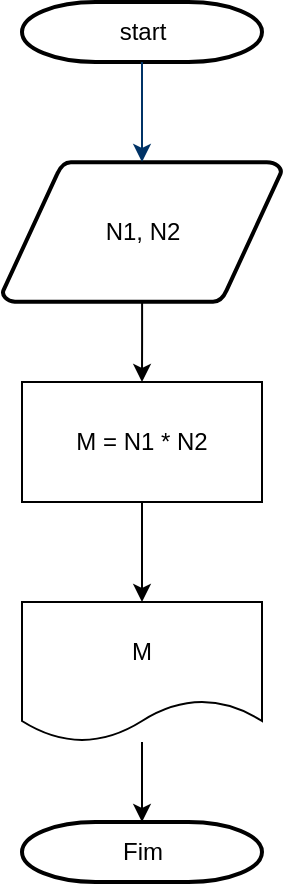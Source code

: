 <mxfile version="14.4.8" type="github" pages="3">
  <diagram id="6a731a19-8d31-9384-78a2-239565b7b9f0" name="Multiplicação">
    <mxGraphModel dx="1038" dy="548" grid="1" gridSize="10" guides="1" tooltips="1" connect="1" arrows="1" fold="1" page="1" pageScale="1" pageWidth="1169" pageHeight="827" background="#ffffff" math="0" shadow="0">
      <root>
        <mxCell id="0" />
        <mxCell id="1" parent="0" />
        <mxCell id="2" value="start" style="shape=mxgraph.flowchart.terminator;strokeWidth=2;gradientColor=none;gradientDirection=north;fontStyle=0;html=1;" parent="1" vertex="1">
          <mxGeometry x="260" y="60" width="120" height="30" as="geometry" />
        </mxCell>
        <mxCell id="Pfp0i943BFMsgFwnNq41-57" style="edgeStyle=orthogonalEdgeStyle;rounded=0;orthogonalLoop=1;jettySize=auto;html=1;entryX=0.5;entryY=0;entryDx=0;entryDy=0;" parent="1" source="3" target="Pfp0i943BFMsgFwnNq41-56" edge="1">
          <mxGeometry relative="1" as="geometry" />
        </mxCell>
        <mxCell id="3" value="N1, N2" style="shape=mxgraph.flowchart.data;strokeWidth=2;gradientColor=none;gradientDirection=north;fontStyle=0;html=1;" parent="1" vertex="1">
          <mxGeometry x="250.25" y="140" width="139.5" height="70" as="geometry" />
        </mxCell>
        <mxCell id="7" style="fontStyle=1;strokeColor=#003366;strokeWidth=1;html=1;" parent="1" source="2" target="3" edge="1">
          <mxGeometry relative="1" as="geometry" />
        </mxCell>
        <mxCell id="Pfp0i943BFMsgFwnNq41-59" style="edgeStyle=orthogonalEdgeStyle;rounded=0;orthogonalLoop=1;jettySize=auto;html=1;" parent="1" source="Pfp0i943BFMsgFwnNq41-56" edge="1">
          <mxGeometry relative="1" as="geometry">
            <mxPoint x="320" y="360" as="targetPoint" />
          </mxGeometry>
        </mxCell>
        <mxCell id="Pfp0i943BFMsgFwnNq41-56" value="M = N1 * N2" style="rounded=0;whiteSpace=wrap;html=1;" parent="1" vertex="1">
          <mxGeometry x="260" y="250" width="120" height="60" as="geometry" />
        </mxCell>
        <mxCell id="Pfp0i943BFMsgFwnNq41-63" style="edgeStyle=orthogonalEdgeStyle;rounded=0;orthogonalLoop=1;jettySize=auto;html=1;entryX=0.5;entryY=0;entryDx=0;entryDy=0;entryPerimeter=0;" parent="1" source="Pfp0i943BFMsgFwnNq41-60" target="Pfp0i943BFMsgFwnNq41-61" edge="1">
          <mxGeometry relative="1" as="geometry" />
        </mxCell>
        <mxCell id="Pfp0i943BFMsgFwnNq41-60" value="M" style="shape=document;whiteSpace=wrap;html=1;boundedLbl=1;" parent="1" vertex="1">
          <mxGeometry x="260" y="360" width="120" height="70" as="geometry" />
        </mxCell>
        <mxCell id="Pfp0i943BFMsgFwnNq41-61" value="Fim" style="shape=mxgraph.flowchart.terminator;strokeWidth=2;gradientColor=none;gradientDirection=north;fontStyle=0;html=1;" parent="1" vertex="1">
          <mxGeometry x="260" y="470" width="120" height="30" as="geometry" />
        </mxCell>
      </root>
    </mxGraphModel>
  </diagram>
  <diagram name="Divisão" id="ygEqHg5wEcWCvj0xcTkV">
    <mxGraphModel dx="1038" dy="548" grid="1" gridSize="10" guides="1" tooltips="1" connect="1" arrows="1" fold="1" page="1" pageScale="1" pageWidth="1169" pageHeight="827" background="#ffffff" math="0" shadow="0">
      <root>
        <mxCell id="oCjNb8fV11dQ1U74kwIK-0" />
        <mxCell id="oCjNb8fV11dQ1U74kwIK-1" parent="oCjNb8fV11dQ1U74kwIK-0" />
        <mxCell id="oCjNb8fV11dQ1U74kwIK-2" value="start" style="shape=mxgraph.flowchart.terminator;strokeWidth=2;gradientColor=none;gradientDirection=north;fontStyle=0;html=1;" parent="oCjNb8fV11dQ1U74kwIK-1" vertex="1">
          <mxGeometry x="260" y="60" width="120" height="30" as="geometry" />
        </mxCell>
        <mxCell id="oCjNb8fV11dQ1U74kwIK-15" style="edgeStyle=orthogonalEdgeStyle;rounded=0;orthogonalLoop=1;jettySize=auto;html=1;entryX=0.5;entryY=0;entryDx=0;entryDy=0;" parent="oCjNb8fV11dQ1U74kwIK-1" source="oCjNb8fV11dQ1U74kwIK-4" target="oCjNb8fV11dQ1U74kwIK-13" edge="1">
          <mxGeometry relative="1" as="geometry" />
        </mxCell>
        <mxCell id="oCjNb8fV11dQ1U74kwIK-4" value="N1, N2" style="shape=mxgraph.flowchart.data;strokeWidth=2;gradientColor=none;gradientDirection=north;fontStyle=0;html=1;" parent="oCjNb8fV11dQ1U74kwIK-1" vertex="1">
          <mxGeometry x="250.25" y="140" width="139.5" height="70" as="geometry" />
        </mxCell>
        <mxCell id="oCjNb8fV11dQ1U74kwIK-5" style="fontStyle=1;strokeColor=#003366;strokeWidth=1;html=1;" parent="oCjNb8fV11dQ1U74kwIK-1" source="oCjNb8fV11dQ1U74kwIK-2" target="oCjNb8fV11dQ1U74kwIK-4" edge="1">
          <mxGeometry relative="1" as="geometry" />
        </mxCell>
        <mxCell id="oCjNb8fV11dQ1U74kwIK-18" style="edgeStyle=orthogonalEdgeStyle;rounded=0;orthogonalLoop=1;jettySize=auto;html=1;entryX=0.5;entryY=0;entryDx=0;entryDy=0;" parent="oCjNb8fV11dQ1U74kwIK-1" source="oCjNb8fV11dQ1U74kwIK-9" target="oCjNb8fV11dQ1U74kwIK-11" edge="1">
          <mxGeometry relative="1" as="geometry" />
        </mxCell>
        <mxCell id="oCjNb8fV11dQ1U74kwIK-9" value="M = N1 / N2" style="rounded=0;whiteSpace=wrap;html=1;" parent="oCjNb8fV11dQ1U74kwIK-1" vertex="1">
          <mxGeometry x="260" y="384" width="120" height="60" as="geometry" />
        </mxCell>
        <mxCell id="oCjNb8fV11dQ1U74kwIK-19" style="edgeStyle=orthogonalEdgeStyle;rounded=0;orthogonalLoop=1;jettySize=auto;html=1;entryX=0.5;entryY=0;entryDx=0;entryDy=0;entryPerimeter=0;" parent="oCjNb8fV11dQ1U74kwIK-1" source="oCjNb8fV11dQ1U74kwIK-11" target="oCjNb8fV11dQ1U74kwIK-12" edge="1">
          <mxGeometry relative="1" as="geometry" />
        </mxCell>
        <mxCell id="oCjNb8fV11dQ1U74kwIK-11" value="M" style="shape=document;whiteSpace=wrap;html=1;boundedLbl=1;" parent="oCjNb8fV11dQ1U74kwIK-1" vertex="1">
          <mxGeometry x="260" y="490" width="120" height="70" as="geometry" />
        </mxCell>
        <mxCell id="oCjNb8fV11dQ1U74kwIK-12" value="Fim" style="shape=mxgraph.flowchart.terminator;strokeWidth=2;gradientColor=none;gradientDirection=north;fontStyle=0;html=1;" parent="oCjNb8fV11dQ1U74kwIK-1" vertex="1">
          <mxGeometry x="260" y="600" width="120" height="30" as="geometry" />
        </mxCell>
        <mxCell id="oCjNb8fV11dQ1U74kwIK-16" value="Sim" style="edgeStyle=orthogonalEdgeStyle;rounded=0;orthogonalLoop=1;jettySize=auto;html=1;entryX=0;entryY=0.5;entryDx=0;entryDy=0;entryPerimeter=0;" parent="oCjNb8fV11dQ1U74kwIK-1" source="oCjNb8fV11dQ1U74kwIK-13" target="oCjNb8fV11dQ1U74kwIK-12" edge="1">
          <mxGeometry relative="1" as="geometry">
            <mxPoint x="220" y="610" as="targetPoint" />
            <Array as="points">
              <mxPoint x="210" y="290" />
              <mxPoint x="210" y="615" />
            </Array>
          </mxGeometry>
        </mxCell>
        <mxCell id="oCjNb8fV11dQ1U74kwIK-17" value="Não" style="edgeStyle=orthogonalEdgeStyle;rounded=0;orthogonalLoop=1;jettySize=auto;html=1;" parent="oCjNb8fV11dQ1U74kwIK-1" source="oCjNb8fV11dQ1U74kwIK-13" edge="1">
          <mxGeometry relative="1" as="geometry">
            <mxPoint x="320" y="380" as="targetPoint" />
          </mxGeometry>
        </mxCell>
        <mxCell id="oCjNb8fV11dQ1U74kwIK-13" value="N2 = 0" style="rhombus;whiteSpace=wrap;html=1;" parent="oCjNb8fV11dQ1U74kwIK-1" vertex="1">
          <mxGeometry x="280" y="250" width="80" height="80" as="geometry" />
        </mxCell>
      </root>
    </mxGraphModel>
  </diagram>
  <diagram name="Média" id="VJ05Br8cp6USFe4sWtWP">
    <mxGraphModel dx="1221" dy="645" grid="1" gridSize="10" guides="1" tooltips="1" connect="1" arrows="1" fold="1" page="1" pageScale="1" pageWidth="1169" pageHeight="827" background="#ffffff" math="0" shadow="0">
      <root>
        <mxCell id="73_QkgSZjw9FUy9Zm1Kw-0" />
        <mxCell id="73_QkgSZjw9FUy9Zm1Kw-1" parent="73_QkgSZjw9FUy9Zm1Kw-0" />
        <mxCell id="73_QkgSZjw9FUy9Zm1Kw-2" value="start" style="shape=mxgraph.flowchart.terminator;strokeWidth=2;gradientColor=none;gradientDirection=north;fontStyle=0;html=1;" parent="73_QkgSZjw9FUy9Zm1Kw-1" vertex="1">
          <mxGeometry x="264.76" y="70" width="120" height="30" as="geometry" />
        </mxCell>
        <mxCell id="73_QkgSZjw9FUy9Zm1Kw-3" style="edgeStyle=orthogonalEdgeStyle;rounded=0;orthogonalLoop=1;jettySize=auto;html=1;entryX=0.5;entryY=0;entryDx=0;entryDy=0;" parent="73_QkgSZjw9FUy9Zm1Kw-1" source="73_QkgSZjw9FUy9Zm1Kw-4" edge="1">
          <mxGeometry relative="1" as="geometry">
            <mxPoint x="324.76" y="250" as="targetPoint" />
          </mxGeometry>
        </mxCell>
        <mxCell id="73_QkgSZjw9FUy9Zm1Kw-4" value="N1, N2, N3" style="shape=mxgraph.flowchart.data;strokeWidth=2;gradientColor=none;gradientDirection=north;fontStyle=0;html=1;" parent="73_QkgSZjw9FUy9Zm1Kw-1" vertex="1">
          <mxGeometry x="255.01" y="140" width="139.5" height="70" as="geometry" />
        </mxCell>
        <mxCell id="73_QkgSZjw9FUy9Zm1Kw-5" style="fontStyle=1;strokeColor=#003366;strokeWidth=1;html=1;" parent="73_QkgSZjw9FUy9Zm1Kw-1" target="73_QkgSZjw9FUy9Zm1Kw-4" edge="1">
          <mxGeometry relative="1" as="geometry">
            <mxPoint x="325" y="100" as="sourcePoint" />
          </mxGeometry>
        </mxCell>
        <mxCell id="RKZ1OAsUx2W25jvuUVdd-6" style="edgeStyle=orthogonalEdgeStyle;rounded=0;orthogonalLoop=1;jettySize=auto;html=1;entryX=0.5;entryY=0;entryDx=0;entryDy=0;" parent="73_QkgSZjw9FUy9Zm1Kw-1" source="73_QkgSZjw9FUy9Zm1Kw-7" target="RKZ1OAsUx2W25jvuUVdd-0" edge="1">
          <mxGeometry relative="1" as="geometry" />
        </mxCell>
        <mxCell id="73_QkgSZjw9FUy9Zm1Kw-7" value="M = (N1 + N2 + N3) / 3" style="rounded=0;whiteSpace=wrap;html=1;" parent="73_QkgSZjw9FUy9Zm1Kw-1" vertex="1">
          <mxGeometry x="254.51" y="250" width="140" height="70" as="geometry" />
        </mxCell>
        <mxCell id="RKZ1OAsUx2W25jvuUVdd-5" style="edgeStyle=orthogonalEdgeStyle;rounded=0;orthogonalLoop=1;jettySize=auto;html=1;entryX=1;entryY=0.5;entryDx=0;entryDy=0;entryPerimeter=0;" parent="73_QkgSZjw9FUy9Zm1Kw-1" source="73_QkgSZjw9FUy9Zm1Kw-9" target="73_QkgSZjw9FUy9Zm1Kw-10" edge="1">
          <mxGeometry relative="1" as="geometry">
            <Array as="points">
              <mxPoint x="504.75" y="665" />
            </Array>
          </mxGeometry>
        </mxCell>
        <mxCell id="73_QkgSZjw9FUy9Zm1Kw-9" value="Aprovado" style="shape=document;whiteSpace=wrap;html=1;boundedLbl=1;" parent="73_QkgSZjw9FUy9Zm1Kw-1" vertex="1">
          <mxGeometry x="444.75" y="405" width="120" height="70" as="geometry" />
        </mxCell>
        <mxCell id="73_QkgSZjw9FUy9Zm1Kw-10" value="Fim" style="shape=mxgraph.flowchart.terminator;strokeWidth=2;gradientColor=none;gradientDirection=north;fontStyle=0;html=1;" parent="73_QkgSZjw9FUy9Zm1Kw-1" vertex="1">
          <mxGeometry x="264.75" y="650" width="120" height="30" as="geometry" />
        </mxCell>
        <mxCell id="RKZ1OAsUx2W25jvuUVdd-2" value="Não" style="edgeStyle=orthogonalEdgeStyle;rounded=0;orthogonalLoop=1;jettySize=auto;html=1;entryX=1;entryY=0.5;entryDx=0;entryDy=0;" parent="73_QkgSZjw9FUy9Zm1Kw-1" source="RKZ1OAsUx2W25jvuUVdd-0" target="RKZ1OAsUx2W25jvuUVdd-1" edge="1">
          <mxGeometry relative="1" as="geometry" />
        </mxCell>
        <mxCell id="RKZ1OAsUx2W25jvuUVdd-3" value="Sim" style="edgeStyle=orthogonalEdgeStyle;rounded=0;orthogonalLoop=1;jettySize=auto;html=1;entryX=0;entryY=0.5;entryDx=0;entryDy=0;" parent="73_QkgSZjw9FUy9Zm1Kw-1" source="RKZ1OAsUx2W25jvuUVdd-0" target="73_QkgSZjw9FUy9Zm1Kw-9" edge="1">
          <mxGeometry relative="1" as="geometry" />
        </mxCell>
        <mxCell id="RKZ1OAsUx2W25jvuUVdd-0" value="M &amp;gt; = 7" style="rhombus;whiteSpace=wrap;html=1;" parent="73_QkgSZjw9FUy9Zm1Kw-1" vertex="1">
          <mxGeometry x="264.38" y="390" width="120.25" height="100" as="geometry" />
        </mxCell>
        <mxCell id="RKZ1OAsUx2W25jvuUVdd-4" style="edgeStyle=orthogonalEdgeStyle;rounded=0;orthogonalLoop=1;jettySize=auto;html=1;" parent="73_QkgSZjw9FUy9Zm1Kw-1" source="RKZ1OAsUx2W25jvuUVdd-1" target="73_QkgSZjw9FUy9Zm1Kw-10" edge="1">
          <mxGeometry relative="1" as="geometry">
            <Array as="points">
              <mxPoint x="134.75" y="665" />
            </Array>
          </mxGeometry>
        </mxCell>
        <mxCell id="RKZ1OAsUx2W25jvuUVdd-1" value="Reprovado" style="shape=document;whiteSpace=wrap;html=1;boundedLbl=1;" parent="73_QkgSZjw9FUy9Zm1Kw-1" vertex="1">
          <mxGeometry x="74.75" y="405" width="120" height="70" as="geometry" />
        </mxCell>
      </root>
    </mxGraphModel>
  </diagram>
</mxfile>
